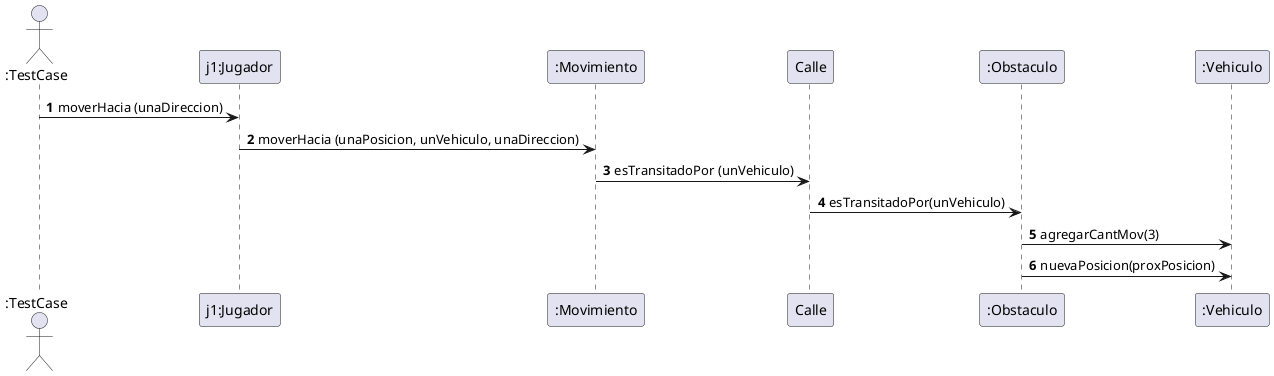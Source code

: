 @startuml
autonumber
actor ":TestCase"

":TestCase" -> "j1:Jugador": moverHacia (unaDireccion)
"j1:Jugador" -> ":Movimiento": moverHacia (unaPosicion, unVehiculo, unaDireccion)
":Movimiento" -> "Calle": esTransitadoPor (unVehiculo)
"Calle" -> ":Obstaculo":  esTransitadoPor(unVehiculo)
":Obstaculo" -> ":Vehiculo":  agregarCantMov(3)
":Obstaculo" -> ":Vehiculo":  nuevaPosicion(proxPosicion)



@enduml